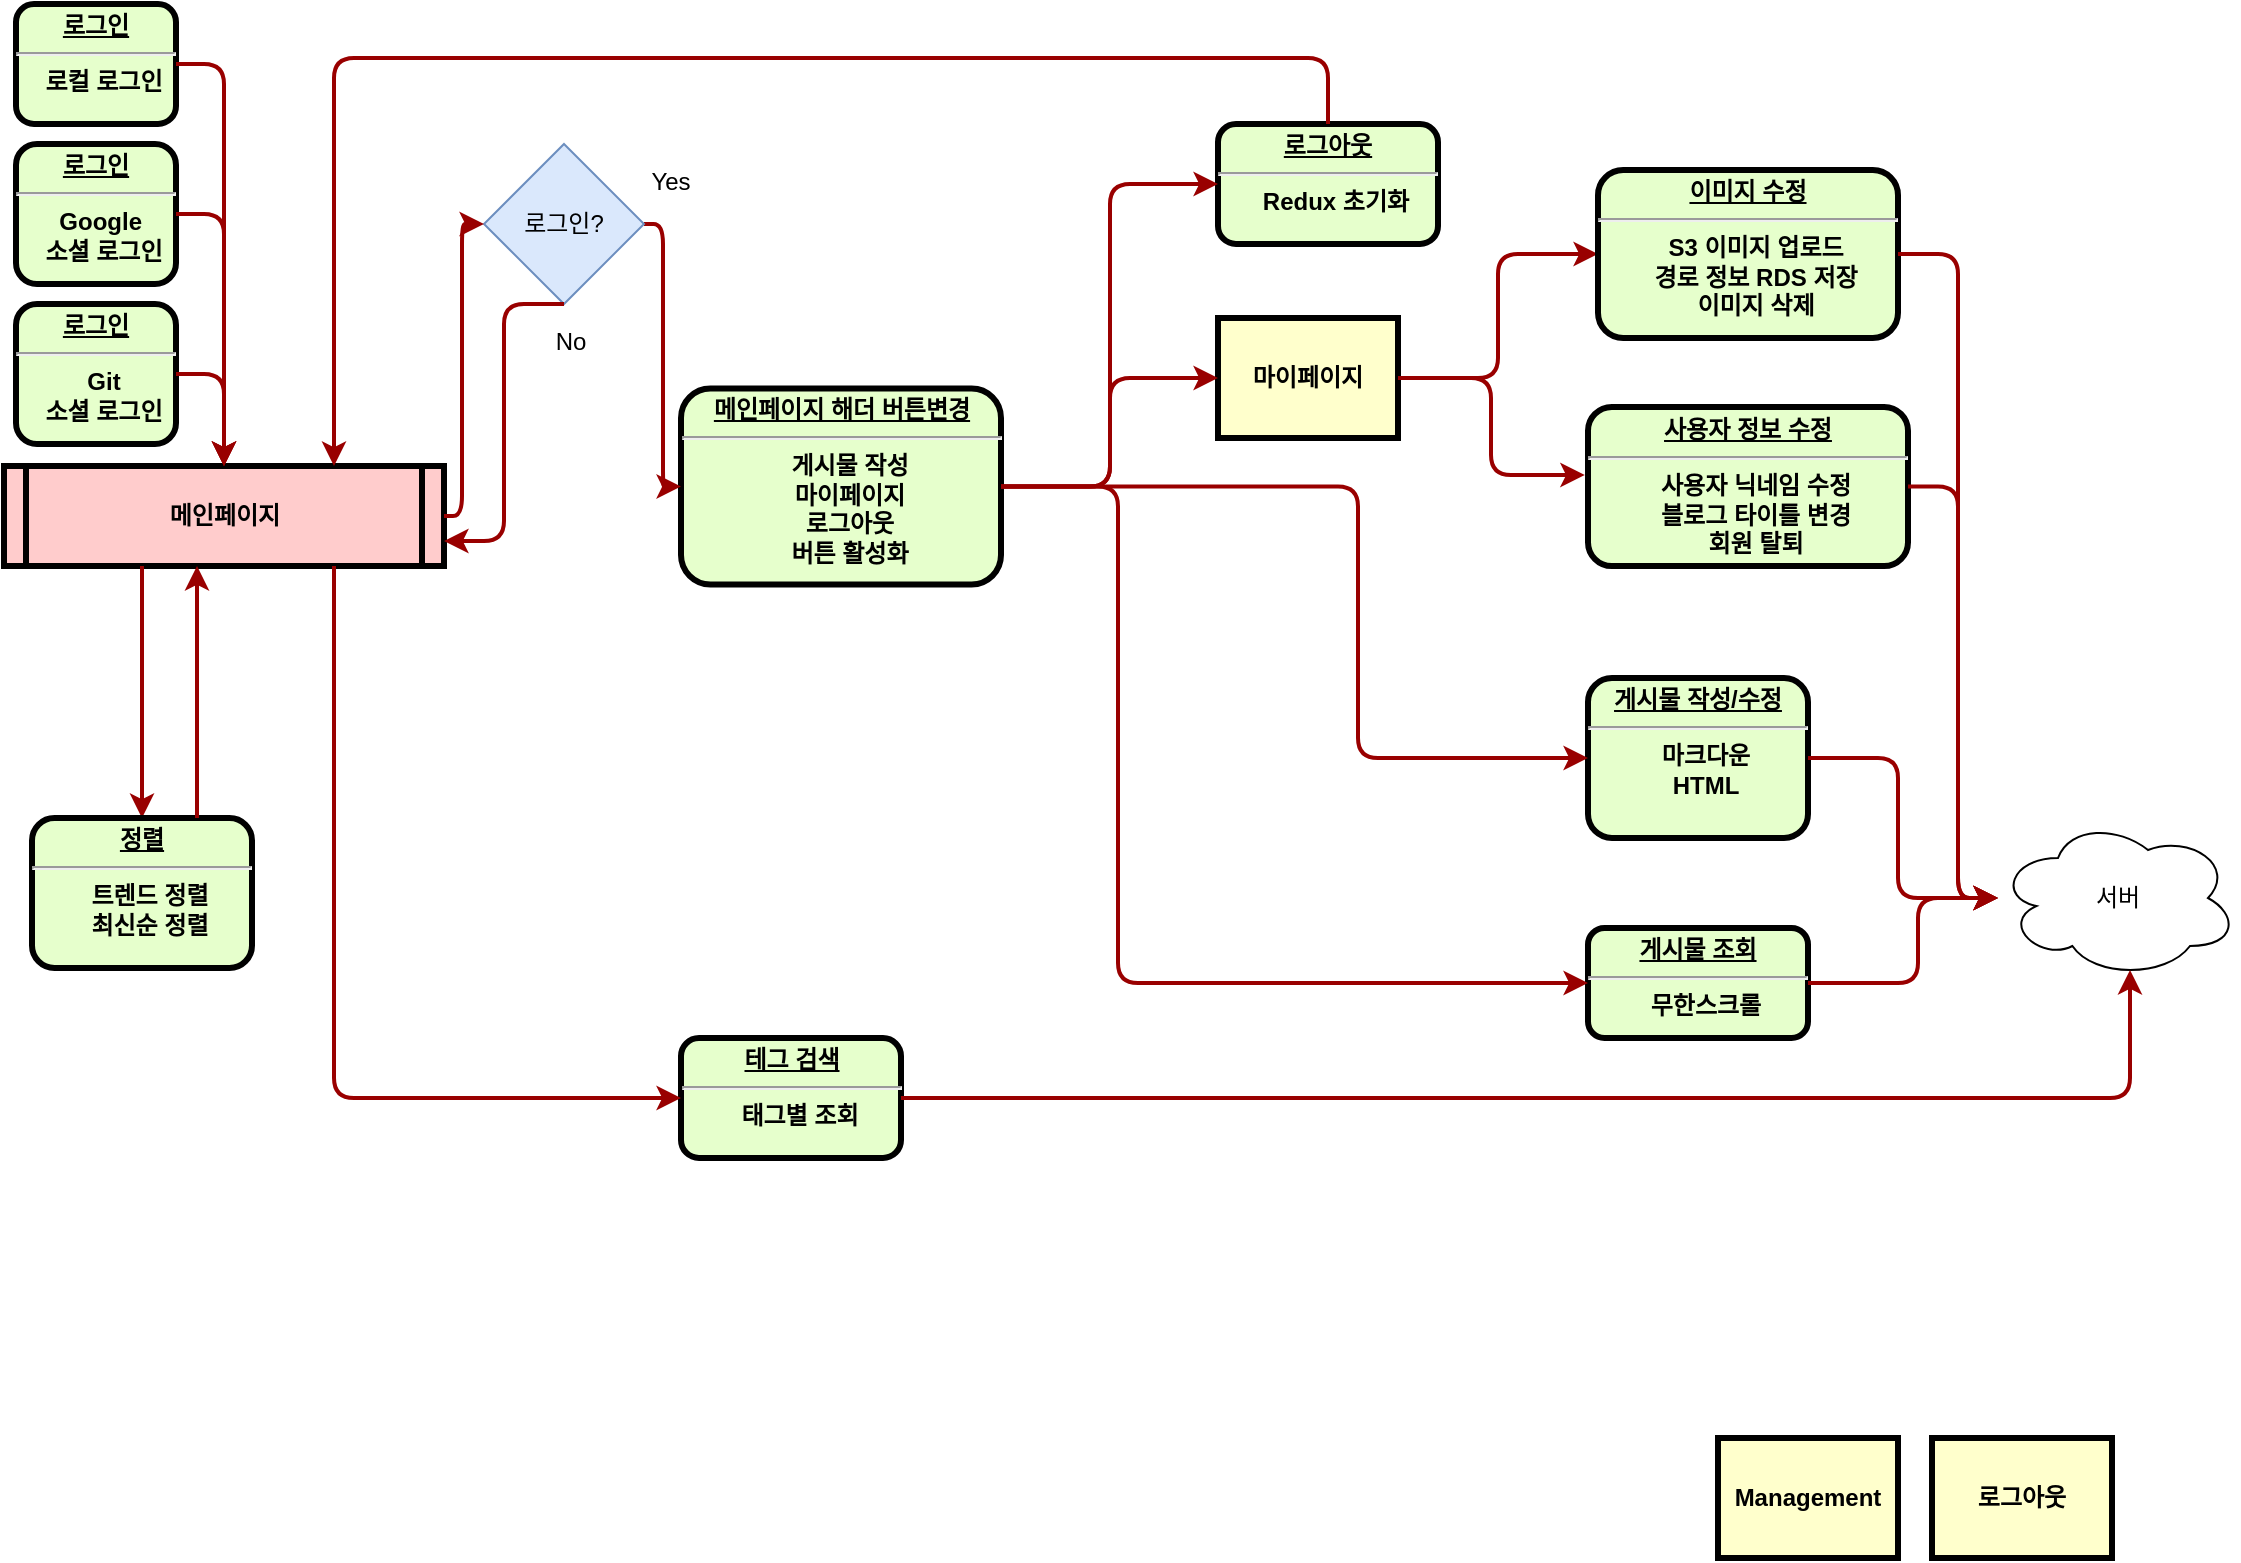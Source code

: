 <mxfile version="15.7.4" type="github">
  <diagram name="Page-1" id="c7558073-3199-34d8-9f00-42111426c3f3">
    <mxGraphModel dx="1062" dy="622" grid="1" gridSize="10" guides="1" tooltips="1" connect="1" arrows="1" fold="1" page="1" pageScale="1" pageWidth="1169" pageHeight="827" background="none" math="0" shadow="0">
      <root>
        <mxCell id="0" />
        <mxCell id="1" parent="0" />
        <mxCell id="5" value="메인페이지" style="shape=process;whiteSpace=wrap;align=center;verticalAlign=middle;size=0.048;fontStyle=1;strokeWidth=3;fillColor=#FFCCCC" parent="1" vertex="1">
          <mxGeometry x="43" y="274" width="220" height="50" as="geometry" />
        </mxCell>
        <mxCell id="6" value="&lt;p style=&quot;margin: 0px ; margin-top: 4px ; text-align: center ; text-decoration: underline&quot;&gt;로그인&lt;/p&gt;&lt;hr&gt;&lt;p style=&quot;margin: 0px ; margin-left: 8px&quot;&gt;로컬 로그인&lt;/p&gt;&lt;p style=&quot;margin: 0px ; margin-left: 8px&quot;&gt;&lt;br&gt;&lt;/p&gt;" style="verticalAlign=middle;align=center;overflow=fill;fontSize=12;fontFamily=Helvetica;html=1;rounded=1;fontStyle=1;strokeWidth=3;fillColor=#E6FFCC" parent="1" vertex="1">
          <mxGeometry x="49" y="43" width="80" height="60" as="geometry" />
        </mxCell>
        <mxCell id="9" value="&lt;p style=&quot;margin: 0px ; margin-top: 4px ; text-align: center ; text-decoration: underline&quot;&gt;게시물 작성/수정&lt;/p&gt;&lt;hr&gt;&lt;p style=&quot;margin: 0px ; margin-left: 8px&quot;&gt;마크다운&lt;/p&gt;&lt;p style=&quot;margin: 0px ; margin-left: 8px&quot;&gt;HTML&lt;/p&gt;" style="verticalAlign=middle;align=center;overflow=fill;fontSize=12;fontFamily=Helvetica;html=1;rounded=1;fontStyle=1;strokeWidth=3;fillColor=#E6FFCC" parent="1" vertex="1">
          <mxGeometry x="835" y="380" width="110" height="80" as="geometry" />
        </mxCell>
        <mxCell id="10" value="&lt;p style=&quot;margin: 0px ; margin-top: 4px ; text-align: center ; text-decoration: underline&quot;&gt;메인페이지 해더 버튼변경&lt;/p&gt;&lt;hr&gt;&lt;p style=&quot;margin: 0px ; margin-left: 8px&quot;&gt;게시물 작성&lt;/p&gt;&lt;p style=&quot;margin: 0px ; margin-left: 8px&quot;&gt;마이페이지&lt;/p&gt;&lt;p style=&quot;margin: 0px ; margin-left: 8px&quot;&gt;로그아웃&lt;/p&gt;&lt;p style=&quot;margin: 0px ; margin-left: 8px&quot;&gt;버튼 활성화&lt;/p&gt;" style="verticalAlign=middle;align=center;overflow=fill;fontSize=12;fontFamily=Helvetica;html=1;rounded=1;fontStyle=1;strokeWidth=3;fillColor=#E6FFCC" parent="1" vertex="1">
          <mxGeometry x="381.5" y="235.25" width="160" height="98" as="geometry" />
        </mxCell>
        <mxCell id="13" value="Management" style="whiteSpace=wrap;align=center;verticalAlign=middle;fontStyle=1;strokeWidth=3;fillColor=#FFFFCC" parent="1" vertex="1">
          <mxGeometry x="900" y="760" width="90" height="60" as="geometry" />
        </mxCell>
        <mxCell id="14" value="로그아웃" style="whiteSpace=wrap;align=center;verticalAlign=middle;fontStyle=1;strokeWidth=3;fillColor=#FFFFCC" parent="1" vertex="1">
          <mxGeometry x="1007" y="760.0" width="90" height="60" as="geometry" />
        </mxCell>
        <mxCell id="15" value="마이페이지" style="whiteSpace=wrap;align=center;verticalAlign=middle;fontStyle=1;strokeWidth=3;fillColor=#FFFFCC" parent="1" vertex="1">
          <mxGeometry x="650.0" y="200" width="90" height="60" as="geometry" />
        </mxCell>
        <mxCell id="11" value="&lt;p style=&quot;margin: 0px ; margin-top: 4px ; text-align: center ; text-decoration: underline&quot;&gt;&lt;strong&gt;테그 검색&lt;/strong&gt;&lt;/p&gt;&lt;hr&gt;&lt;p style=&quot;margin: 0px ; margin-left: 8px&quot;&gt;태그별 조회&lt;/p&gt;" style="verticalAlign=middle;align=center;overflow=fill;fontSize=12;fontFamily=Helvetica;html=1;rounded=1;fontStyle=1;strokeWidth=3;fillColor=#E6FFCC" parent="1" vertex="1">
          <mxGeometry x="381.5" y="560" width="110" height="60" as="geometry" />
        </mxCell>
        <mxCell id="58" value="" style="edgeStyle=elbowEdgeStyle;elbow=horizontal;strokeColor=#990000;strokeWidth=2;exitX=1;exitY=0.5;exitDx=0;exitDy=0;entryX=0.5;entryY=0;entryDx=0;entryDy=0;" parent="1" source="6" target="5" edge="1">
          <mxGeometry width="100" height="100" relative="1" as="geometry">
            <mxPoint x="413" y="93" as="sourcePoint" />
            <mxPoint x="295" y="344" as="targetPoint" />
            <Array as="points">
              <mxPoint x="153" y="203" />
              <mxPoint x="295" y="213" />
            </Array>
          </mxGeometry>
        </mxCell>
        <mxCell id="62" value="Yes" style="text;spacingTop=-5;align=center" parent="1" vertex="1">
          <mxGeometry x="346.5" y="123" width="60" height="20" as="geometry" />
        </mxCell>
        <mxCell id="78" value="" style="edgeStyle=elbowEdgeStyle;elbow=horizontal;strokeColor=#990000;strokeWidth=2;exitX=1;exitY=0.5;exitDx=0;exitDy=0;entryX=0;entryY=0.5;entryDx=0;entryDy=0;" parent="1" source="H7GjhvXn9Tmx8p5Mvb_k-101" target="10" edge="1">
          <mxGeometry width="100" height="100" relative="1" as="geometry">
            <mxPoint x="533" y="233" as="sourcePoint" />
            <mxPoint x="483" y="163" as="targetPoint" />
          </mxGeometry>
        </mxCell>
        <mxCell id="83" value="" style="edgeStyle=elbowEdgeStyle;elbow=horizontal;strokeColor=#990000;strokeWidth=2;exitX=1;exitY=0.5;exitDx=0;exitDy=0;entryX=0;entryY=0.5;entryDx=0;entryDy=0;" parent="1" source="10" target="9" edge="1">
          <mxGeometry width="100" height="100" relative="1" as="geometry">
            <mxPoint x="610" y="590" as="sourcePoint" />
            <mxPoint x="830" y="430" as="targetPoint" />
            <Array as="points">
              <mxPoint x="720" y="430" />
            </Array>
          </mxGeometry>
        </mxCell>
        <mxCell id="H7GjhvXn9Tmx8p5Mvb_k-97" value="&lt;p style=&quot;margin: 0px ; margin-top: 4px ; text-align: center ; text-decoration: underline&quot;&gt;로그인&lt;/p&gt;&lt;hr&gt;&lt;p style=&quot;margin: 0px ; margin-left: 8px&quot;&gt;Google&amp;nbsp;&lt;/p&gt;&lt;p style=&quot;margin: 0px ; margin-left: 8px&quot;&gt;소셜&lt;span&gt;&amp;nbsp;로그인&lt;/span&gt;&lt;/p&gt;&lt;p style=&quot;margin: 0px ; margin-left: 8px&quot;&gt;&lt;br&gt;&lt;/p&gt;" style="verticalAlign=middle;align=center;overflow=fill;fontSize=12;fontFamily=Helvetica;html=1;rounded=1;fontStyle=1;strokeWidth=3;fillColor=#E6FFCC" vertex="1" parent="1">
          <mxGeometry x="49" y="113" width="80" height="70" as="geometry" />
        </mxCell>
        <mxCell id="H7GjhvXn9Tmx8p5Mvb_k-98" value="&lt;p style=&quot;margin: 0px ; margin-top: 4px ; text-align: center ; text-decoration: underline&quot;&gt;로그인&lt;/p&gt;&lt;hr&gt;&lt;p style=&quot;margin: 0px ; margin-left: 8px&quot;&gt;Git&lt;/p&gt;&lt;p style=&quot;margin: 0px ; margin-left: 8px&quot;&gt;소셜&lt;span&gt;&amp;nbsp;로그인&lt;/span&gt;&lt;/p&gt;&lt;p style=&quot;margin: 0px ; margin-left: 8px&quot;&gt;&lt;br&gt;&lt;/p&gt;" style="verticalAlign=middle;align=center;overflow=fill;fontSize=12;fontFamily=Helvetica;html=1;rounded=1;fontStyle=1;strokeWidth=3;fillColor=#E6FFCC" vertex="1" parent="1">
          <mxGeometry x="49" y="193" width="80" height="70" as="geometry" />
        </mxCell>
        <mxCell id="H7GjhvXn9Tmx8p5Mvb_k-99" value="" style="edgeStyle=elbowEdgeStyle;elbow=horizontal;strokeColor=#990000;strokeWidth=2;exitX=1;exitY=0.5;exitDx=0;exitDy=0;entryX=0.5;entryY=0;entryDx=0;entryDy=0;" edge="1" parent="1" source="H7GjhvXn9Tmx8p5Mvb_k-97" target="5">
          <mxGeometry width="100" height="100" relative="1" as="geometry">
            <mxPoint x="203" y="83" as="sourcePoint" />
            <mxPoint x="293" y="333" as="targetPoint" />
            <Array as="points">
              <mxPoint x="153" y="253" />
            </Array>
          </mxGeometry>
        </mxCell>
        <mxCell id="H7GjhvXn9Tmx8p5Mvb_k-100" value="" style="edgeStyle=elbowEdgeStyle;elbow=horizontal;strokeColor=#990000;strokeWidth=2;exitX=1;exitY=0.5;exitDx=0;exitDy=0;entryX=0.5;entryY=0;entryDx=0;entryDy=0;" edge="1" parent="1" source="H7GjhvXn9Tmx8p5Mvb_k-98" target="5">
          <mxGeometry width="100" height="100" relative="1" as="geometry">
            <mxPoint x="203" y="170" as="sourcePoint" />
            <mxPoint x="293" y="343" as="targetPoint" />
            <Array as="points">
              <mxPoint x="153" y="303" />
              <mxPoint x="293" y="293" />
            </Array>
          </mxGeometry>
        </mxCell>
        <mxCell id="H7GjhvXn9Tmx8p5Mvb_k-101" value="로그인?" style="rhombus;whiteSpace=wrap;html=1;fillColor=#dae8fc;strokeColor=#6c8ebf;" vertex="1" parent="1">
          <mxGeometry x="283" y="113" width="80" height="80" as="geometry" />
        </mxCell>
        <mxCell id="H7GjhvXn9Tmx8p5Mvb_k-102" value="" style="edgeStyle=elbowEdgeStyle;elbow=horizontal;strokeColor=#990000;strokeWidth=2;exitX=1;exitY=0.5;exitDx=0;exitDy=0;entryX=0;entryY=0.5;entryDx=0;entryDy=0;" edge="1" parent="1" source="5" target="H7GjhvXn9Tmx8p5Mvb_k-101">
          <mxGeometry width="100" height="100" relative="1" as="geometry">
            <mxPoint x="643" y="117" as="sourcePoint" />
            <mxPoint x="643" y="287" as="targetPoint" />
            <Array as="points">
              <mxPoint x="272" y="223" />
              <mxPoint x="1123" y="297" />
            </Array>
          </mxGeometry>
        </mxCell>
        <mxCell id="H7GjhvXn9Tmx8p5Mvb_k-103" value="" style="edgeStyle=elbowEdgeStyle;elbow=horizontal;strokeColor=#990000;strokeWidth=2;exitX=0.5;exitY=1;exitDx=0;exitDy=0;entryX=1;entryY=0.75;entryDx=0;entryDy=0;" edge="1" parent="1" source="H7GjhvXn9Tmx8p5Mvb_k-101" target="5">
          <mxGeometry width="100" height="100" relative="1" as="geometry">
            <mxPoint x="553" y="310" as="sourcePoint" />
            <mxPoint x="383" y="383" as="targetPoint" />
          </mxGeometry>
        </mxCell>
        <mxCell id="H7GjhvXn9Tmx8p5Mvb_k-104" value="No" style="text;spacingTop=-5;align=center" vertex="1" parent="1">
          <mxGeometry x="306.5" y="203" width="40" height="20" as="geometry" />
        </mxCell>
        <mxCell id="H7GjhvXn9Tmx8p5Mvb_k-105" value="&lt;p style=&quot;margin: 0px ; margin-top: 4px ; text-align: center ; text-decoration: underline&quot;&gt;&lt;strong&gt;로그아웃&lt;/strong&gt;&lt;/p&gt;&lt;hr&gt;&lt;p style=&quot;margin: 0px ; margin-left: 8px&quot;&gt;Redux 초기화&lt;/p&gt;" style="verticalAlign=middle;align=center;overflow=fill;fontSize=12;fontFamily=Helvetica;html=1;rounded=1;fontStyle=1;strokeWidth=3;fillColor=#E6FFCC" vertex="1" parent="1">
          <mxGeometry x="650" y="103" width="110" height="60" as="geometry" />
        </mxCell>
        <mxCell id="H7GjhvXn9Tmx8p5Mvb_k-106" value="" style="edgeStyle=elbowEdgeStyle;elbow=horizontal;strokeColor=#990000;strokeWidth=2;exitX=1;exitY=0.5;exitDx=0;exitDy=0;entryX=0;entryY=0.5;entryDx=0;entryDy=0;" edge="1" parent="1" source="10" target="15">
          <mxGeometry width="100" height="100" relative="1" as="geometry">
            <mxPoint x="673" y="263" as="sourcePoint" />
            <mxPoint x="680" y="230" as="targetPoint" />
          </mxGeometry>
        </mxCell>
        <mxCell id="H7GjhvXn9Tmx8p5Mvb_k-107" value="" style="edgeStyle=elbowEdgeStyle;elbow=horizontal;strokeColor=#990000;strokeWidth=2;exitX=1;exitY=0.5;exitDx=0;exitDy=0;entryX=0;entryY=0.5;entryDx=0;entryDy=0;" edge="1" parent="1" source="10" target="H7GjhvXn9Tmx8p5Mvb_k-105">
          <mxGeometry width="100" height="100" relative="1" as="geometry">
            <mxPoint x="633" y="193" as="sourcePoint" />
            <mxPoint x="708" y="143" as="targetPoint" />
          </mxGeometry>
        </mxCell>
        <mxCell id="H7GjhvXn9Tmx8p5Mvb_k-108" value="" style="edgeStyle=elbowEdgeStyle;elbow=horizontal;strokeColor=#990000;strokeWidth=2;exitX=1;exitY=0.5;exitDx=0;exitDy=0;entryX=0;entryY=0.5;entryDx=0;entryDy=0;" edge="1" parent="1" source="15" target="H7GjhvXn9Tmx8p5Mvb_k-109">
          <mxGeometry width="100" height="100" relative="1" as="geometry">
            <mxPoint x="883" y="253" as="sourcePoint" />
            <mxPoint x="958" y="224" as="targetPoint" />
          </mxGeometry>
        </mxCell>
        <mxCell id="H7GjhvXn9Tmx8p5Mvb_k-109" value="&lt;p style=&quot;margin: 0px ; margin-top: 4px ; text-align: center ; text-decoration: underline&quot;&gt;이미지 수정&lt;/p&gt;&lt;hr&gt;&lt;p style=&quot;margin: 0px ; margin-left: 8px&quot;&gt;S3 이미지 업로드&lt;br&gt;&lt;/p&gt;&lt;p style=&quot;margin: 0px ; margin-left: 8px&quot;&gt;경로 정보 RDS 저장&lt;/p&gt;&lt;p style=&quot;margin: 0px ; margin-left: 8px&quot;&gt;이미지 삭제&lt;/p&gt;" style="verticalAlign=middle;align=center;overflow=fill;fontSize=12;fontFamily=Helvetica;html=1;rounded=1;fontStyle=1;strokeWidth=3;fillColor=#E6FFCC" vertex="1" parent="1">
          <mxGeometry x="840" y="126" width="150" height="84" as="geometry" />
        </mxCell>
        <mxCell id="H7GjhvXn9Tmx8p5Mvb_k-110" value="" style="edgeStyle=elbowEdgeStyle;elbow=horizontal;strokeColor=#990000;strokeWidth=2;exitX=0.5;exitY=0;exitDx=0;exitDy=0;entryX=0.75;entryY=0;entryDx=0;entryDy=0;" edge="1" parent="1" source="H7GjhvXn9Tmx8p5Mvb_k-105" target="5">
          <mxGeometry width="100" height="100" relative="1" as="geometry">
            <mxPoint x="670" y="43" as="sourcePoint" />
            <mxPoint x="470" y="53" as="targetPoint" />
            <Array as="points">
              <mxPoint x="450" y="70" />
              <mxPoint x="220" y="180" />
            </Array>
          </mxGeometry>
        </mxCell>
        <mxCell id="H7GjhvXn9Tmx8p5Mvb_k-111" value="&lt;p style=&quot;margin: 0px ; margin-top: 4px ; text-align: center ; text-decoration: underline&quot;&gt;사용자 정보 수정&lt;/p&gt;&lt;hr&gt;&lt;p style=&quot;margin: 0px ; margin-left: 8px&quot;&gt;사용자 닉네임 수정&lt;/p&gt;&lt;p style=&quot;margin: 0px ; margin-left: 8px&quot;&gt;블로그 타이틀 변경&lt;/p&gt;&lt;p style=&quot;margin: 0px ; margin-left: 8px&quot;&gt;회원 탈퇴&lt;/p&gt;" style="verticalAlign=middle;align=center;overflow=fill;fontSize=12;fontFamily=Helvetica;html=1;rounded=1;fontStyle=1;strokeWidth=3;fillColor=#E6FFCC" vertex="1" parent="1">
          <mxGeometry x="835" y="244.5" width="160" height="79.5" as="geometry" />
        </mxCell>
        <mxCell id="H7GjhvXn9Tmx8p5Mvb_k-112" value="" style="edgeStyle=elbowEdgeStyle;elbow=horizontal;strokeColor=#990000;strokeWidth=2;entryX=-0.01;entryY=0.428;entryDx=0;entryDy=0;entryPerimeter=0;" edge="1" parent="1" source="15" target="H7GjhvXn9Tmx8p5Mvb_k-111">
          <mxGeometry width="100" height="100" relative="1" as="geometry">
            <mxPoint x="735" y="382" as="sourcePoint" />
            <mxPoint x="835" y="310.0" as="targetPoint" />
          </mxGeometry>
        </mxCell>
        <mxCell id="H7GjhvXn9Tmx8p5Mvb_k-113" value="서버" style="ellipse;shape=cloud;whiteSpace=wrap;html=1;" vertex="1" parent="1">
          <mxGeometry x="1040" y="450" width="120" height="80" as="geometry" />
        </mxCell>
        <mxCell id="H7GjhvXn9Tmx8p5Mvb_k-114" value="" style="edgeStyle=elbowEdgeStyle;elbow=horizontal;strokeColor=#990000;strokeWidth=2;" edge="1" parent="1" source="H7GjhvXn9Tmx8p5Mvb_k-109" target="H7GjhvXn9Tmx8p5Mvb_k-113">
          <mxGeometry width="100" height="100" relative="1" as="geometry">
            <mxPoint x="990" y="400" as="sourcePoint" />
            <mxPoint x="1083.4" y="448.526" as="targetPoint" />
            <Array as="points">
              <mxPoint x="1020" y="330" />
            </Array>
          </mxGeometry>
        </mxCell>
        <mxCell id="H7GjhvXn9Tmx8p5Mvb_k-115" value="" style="edgeStyle=elbowEdgeStyle;elbow=horizontal;strokeColor=#990000;strokeWidth=2;exitX=1;exitY=0.5;exitDx=0;exitDy=0;" edge="1" parent="1" source="H7GjhvXn9Tmx8p5Mvb_k-111" target="H7GjhvXn9Tmx8p5Mvb_k-113">
          <mxGeometry width="100" height="100" relative="1" as="geometry">
            <mxPoint x="1010" y="300.0" as="sourcePoint" />
            <mxPoint x="1069" y="362" as="targetPoint" />
            <Array as="points">
              <mxPoint x="1020" y="390" />
            </Array>
          </mxGeometry>
        </mxCell>
        <mxCell id="H7GjhvXn9Tmx8p5Mvb_k-116" value="&lt;p style=&quot;margin: 0px ; margin-top: 4px ; text-align: center ; text-decoration: underline&quot;&gt;게시물 조회&lt;/p&gt;&lt;hr&gt;&lt;p style=&quot;margin: 0px ; margin-left: 8px&quot;&gt;무한스크롤&lt;/p&gt;" style="verticalAlign=middle;align=center;overflow=fill;fontSize=12;fontFamily=Helvetica;html=1;rounded=1;fontStyle=1;strokeWidth=3;fillColor=#E6FFCC" vertex="1" parent="1">
          <mxGeometry x="835" y="505" width="110" height="55" as="geometry" />
        </mxCell>
        <mxCell id="H7GjhvXn9Tmx8p5Mvb_k-117" value="" style="edgeStyle=elbowEdgeStyle;elbow=horizontal;strokeColor=#990000;strokeWidth=2;exitX=1;exitY=0.5;exitDx=0;exitDy=0;entryX=0;entryY=0.5;entryDx=0;entryDy=0;" edge="1" parent="1" source="10" target="H7GjhvXn9Tmx8p5Mvb_k-116">
          <mxGeometry width="100" height="100" relative="1" as="geometry">
            <mxPoint x="490" y="400.0" as="sourcePoint" />
            <mxPoint x="783.5" y="545.75" as="targetPoint" />
            <Array as="points">
              <mxPoint x="600" y="410" />
            </Array>
          </mxGeometry>
        </mxCell>
        <mxCell id="H7GjhvXn9Tmx8p5Mvb_k-118" value="" style="edgeStyle=elbowEdgeStyle;elbow=horizontal;strokeColor=#990000;strokeWidth=2;exitX=1;exitY=0.5;exitDx=0;exitDy=0;" edge="1" parent="1" source="9">
          <mxGeometry width="100" height="100" relative="1" as="geometry">
            <mxPoint x="551.5" y="294.25" as="sourcePoint" />
            <mxPoint x="1040" y="490" as="targetPoint" />
            <Array as="points">
              <mxPoint x="990" y="460" />
            </Array>
          </mxGeometry>
        </mxCell>
        <mxCell id="H7GjhvXn9Tmx8p5Mvb_k-119" value="" style="edgeStyle=elbowEdgeStyle;elbow=horizontal;strokeColor=#990000;strokeWidth=2;exitX=1;exitY=0.5;exitDx=0;exitDy=0;" edge="1" parent="1" source="H7GjhvXn9Tmx8p5Mvb_k-116" target="H7GjhvXn9Tmx8p5Mvb_k-113">
          <mxGeometry width="100" height="100" relative="1" as="geometry">
            <mxPoint x="955" y="530" as="sourcePoint" />
            <mxPoint x="1050" y="590" as="targetPoint" />
            <Array as="points">
              <mxPoint x="1000" y="560" />
            </Array>
          </mxGeometry>
        </mxCell>
        <mxCell id="H7GjhvXn9Tmx8p5Mvb_k-120" value="" style="edgeStyle=elbowEdgeStyle;elbow=horizontal;strokeColor=#990000;strokeWidth=2;entryX=0.5;entryY=0;entryDx=0;entryDy=0;exitX=0.75;exitY=1;exitDx=0;exitDy=0;" edge="1" parent="1" target="H7GjhvXn9Tmx8p5Mvb_k-121">
          <mxGeometry width="100" height="100" relative="1" as="geometry">
            <mxPoint x="112" y="324" as="sourcePoint" />
            <mxPoint x="177" y="508.5" as="targetPoint" />
          </mxGeometry>
        </mxCell>
        <mxCell id="H7GjhvXn9Tmx8p5Mvb_k-121" value="&lt;p style=&quot;margin: 0px ; margin-top: 4px ; text-align: center ; text-decoration: underline&quot;&gt;정렬&lt;/p&gt;&lt;hr&gt;&lt;p style=&quot;margin: 0px ; margin-left: 8px&quot;&gt;트렌드 정렬&lt;/p&gt;&lt;p style=&quot;margin: 0px ; margin-left: 8px&quot;&gt;최신순 정렬&lt;/p&gt;&lt;p style=&quot;margin: 0px ; margin-left: 8px&quot;&gt;&lt;br&gt;&lt;/p&gt;" style="verticalAlign=middle;align=center;overflow=fill;fontSize=12;fontFamily=Helvetica;html=1;rounded=1;fontStyle=1;strokeWidth=3;fillColor=#E6FFCC" vertex="1" parent="1">
          <mxGeometry x="57" y="450" width="110" height="75" as="geometry" />
        </mxCell>
        <mxCell id="H7GjhvXn9Tmx8p5Mvb_k-122" value="" style="edgeStyle=elbowEdgeStyle;elbow=horizontal;strokeColor=#990000;strokeWidth=2;exitX=0.75;exitY=0;exitDx=0;exitDy=0;" edge="1" parent="1" source="H7GjhvXn9Tmx8p5Mvb_k-121">
          <mxGeometry width="100" height="100" relative="1" as="geometry">
            <mxPoint x="224" y="360" as="sourcePoint" />
            <mxPoint x="139.667" y="324" as="targetPoint" />
          </mxGeometry>
        </mxCell>
        <mxCell id="H7GjhvXn9Tmx8p5Mvb_k-123" value="" style="edgeStyle=elbowEdgeStyle;elbow=horizontal;strokeColor=#990000;strokeWidth=2;exitX=0.75;exitY=1;exitDx=0;exitDy=0;entryX=0;entryY=0.5;entryDx=0;entryDy=0;" edge="1" parent="1" source="5" target="11">
          <mxGeometry width="100" height="100" relative="1" as="geometry">
            <mxPoint x="333" y="390" as="sourcePoint" />
            <mxPoint x="273" y="508.5" as="targetPoint" />
            <Array as="points">
              <mxPoint x="208" y="450" />
            </Array>
          </mxGeometry>
        </mxCell>
        <mxCell id="H7GjhvXn9Tmx8p5Mvb_k-124" value="" style="edgeStyle=elbowEdgeStyle;elbow=horizontal;strokeColor=#990000;strokeWidth=2;exitX=1;exitY=0.5;exitDx=0;exitDy=0;entryX=0.55;entryY=0.95;entryDx=0;entryDy=0;entryPerimeter=0;" edge="1" parent="1" source="11" target="H7GjhvXn9Tmx8p5Mvb_k-113">
          <mxGeometry width="100" height="100" relative="1" as="geometry">
            <mxPoint x="740" y="490" as="sourcePoint" />
            <mxPoint x="1070" y="550" as="targetPoint" />
            <Array as="points">
              <mxPoint x="1106" y="560" />
            </Array>
          </mxGeometry>
        </mxCell>
      </root>
    </mxGraphModel>
  </diagram>
</mxfile>
